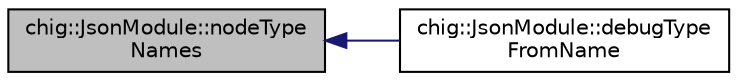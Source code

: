 digraph "chig::JsonModule::nodeTypeNames"
{
 // INTERACTIVE_SVG=YES
  edge [fontname="Helvetica",fontsize="10",labelfontname="Helvetica",labelfontsize="10"];
  node [fontname="Helvetica",fontsize="10",shape=record];
  rankdir="LR";
  Node173 [label="chig::JsonModule::nodeType\lNames",height=0.2,width=0.4,color="black", fillcolor="grey75", style="filled", fontcolor="black"];
  Node173 -> Node174 [dir="back",color="midnightblue",fontsize="10",style="solid",fontname="Helvetica"];
  Node174 [label="chig::JsonModule::debugType\lFromName",height=0.2,width=0.4,color="black", fillcolor="white", style="filled",URL="$structchig_1_1JsonModule.html#a0396a8f78544da1f054b19c5d77401b0"];
}
